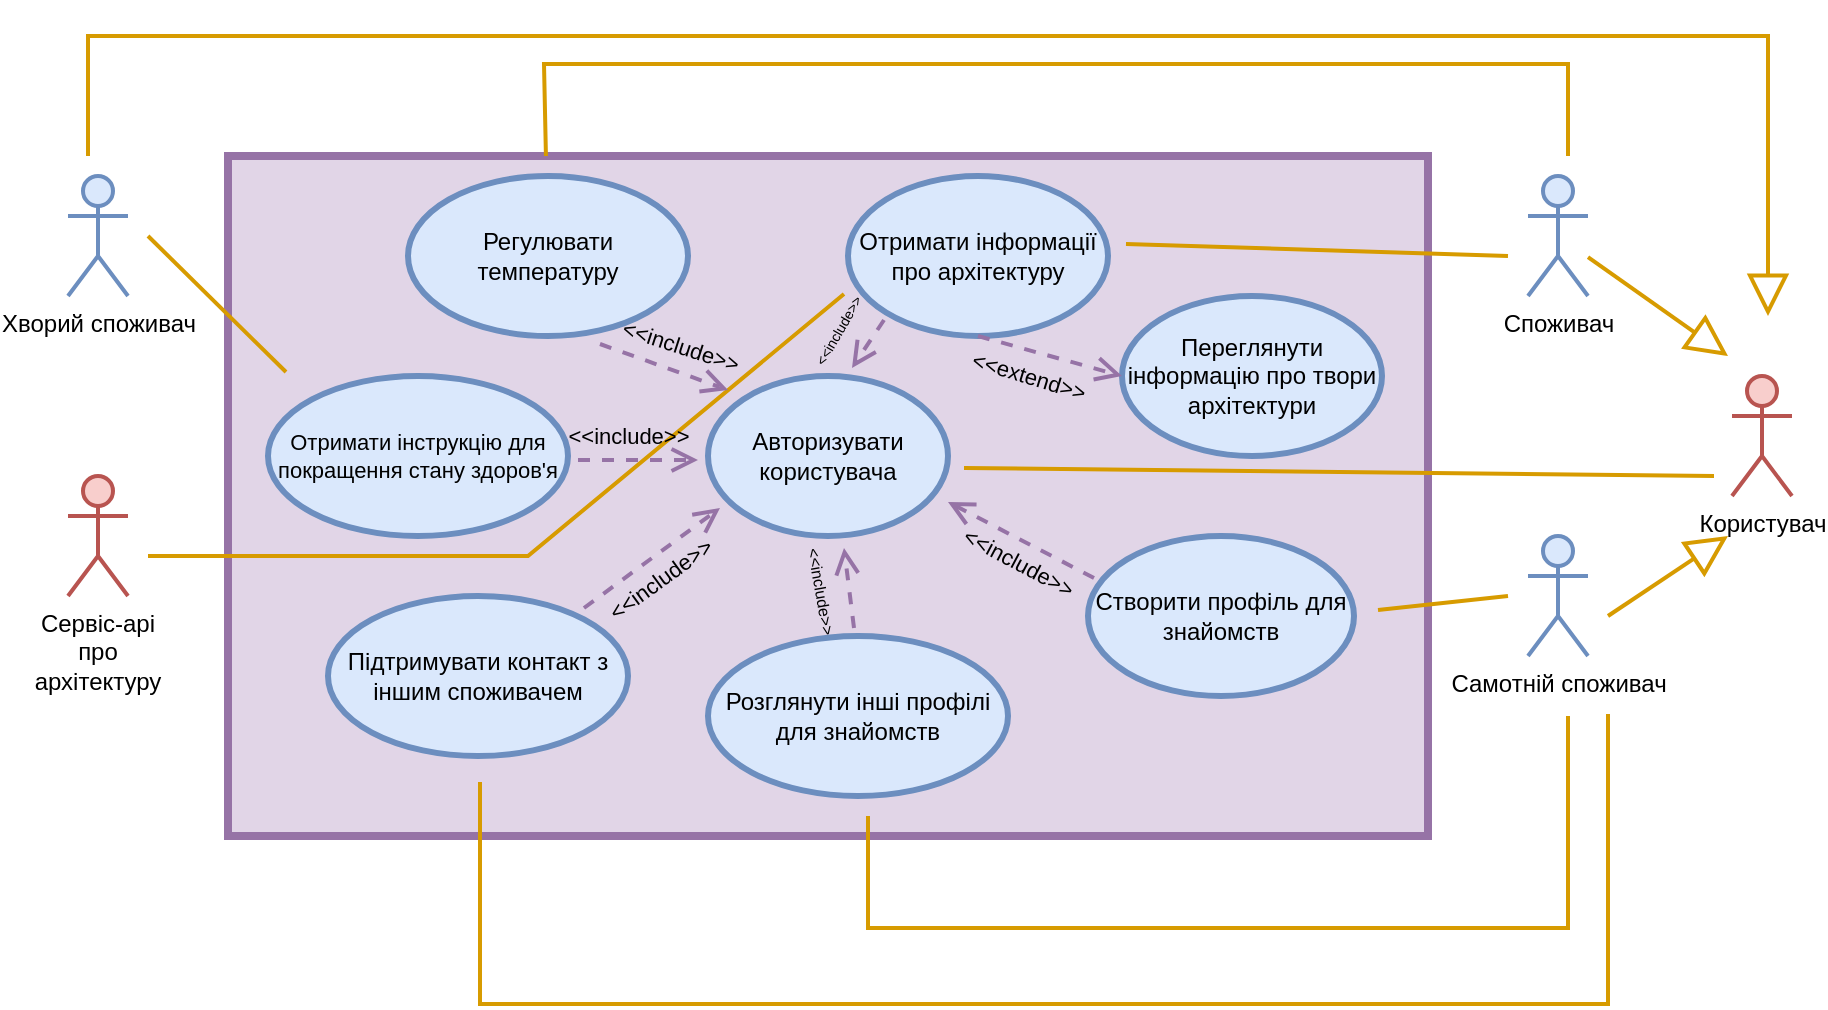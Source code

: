 <mxfile version="20.3.0" type="google"><diagram id="sZy7QvhaJ3p7N80DQnoZ" name="Page-1"><mxGraphModel grid="1" page="1" gridSize="10" guides="1" tooltips="1" connect="1" arrows="1" fold="1" pageScale="1" pageWidth="827" pageHeight="1169" math="0" shadow="0"><root><mxCell id="0"/><mxCell id="1" parent="0"/><mxCell id="dYfooo_JBhy-FhwJGxgP-1" value="" style="rounded=0;whiteSpace=wrap;html=1;fontSize=12;align=center;sketch=0;spacing=2;strokeWidth=4;fillColor=#e1d5e7;strokeColor=#9673a6;" vertex="1" parent="1"><mxGeometry x="130" y="170" width="600" height="340" as="geometry"/></mxCell><mxCell id="dYfooo_JBhy-FhwJGxgP-2" value="Самотній споживач" style="shape=umlActor;verticalLabelPosition=bottom;verticalAlign=top;html=1;outlineConnect=0;strokeWidth=2;fillColor=#dae8fc;strokeColor=#6c8ebf;" vertex="1" parent="1"><mxGeometry x="780" y="360" width="30" height="60" as="geometry"/></mxCell><mxCell id="dYfooo_JBhy-FhwJGxgP-3" value="Споживач" style="shape=umlActor;verticalLabelPosition=bottom;verticalAlign=top;html=1;outlineConnect=0;strokeWidth=2;fillColor=#dae8fc;strokeColor=#6c8ebf;" vertex="1" parent="1"><mxGeometry x="780" y="180" width="30" height="60" as="geometry"/></mxCell><mxCell id="dYfooo_JBhy-FhwJGxgP-4" value="Cервіс-api про архітектуру" style="shape=umlActor;verticalLabelPosition=bottom;verticalAlign=top;html=1;outlineConnect=0;strokeWidth=2;whiteSpace=wrap;fillColor=#f8cecc;strokeColor=#b85450;" vertex="1" parent="1"><mxGeometry x="50" y="330" width="30" height="60" as="geometry"/></mxCell><mxCell id="dYfooo_JBhy-FhwJGxgP-5" value="Хворий споживач" style="shape=umlActor;verticalLabelPosition=bottom;verticalAlign=top;html=1;outlineConnect=0;strokeWidth=2;fillColor=#dae8fc;strokeColor=#6c8ebf;" vertex="1" parent="1"><mxGeometry x="50" y="180" width="30" height="60" as="geometry"/></mxCell><mxCell id="dYfooo_JBhy-FhwJGxgP-11" value="Користувач" style="shape=umlActor;verticalLabelPosition=bottom;verticalAlign=top;html=1;outlineConnect=0;strokeWidth=2;fillColor=#f8cecc;strokeColor=#b85450;" vertex="1" parent="1"><mxGeometry x="882" y="280" width="30" height="60" as="geometry"/></mxCell><mxCell id="dYfooo_JBhy-FhwJGxgP-12" value="Авторизувати користувача" style="ellipse;whiteSpace=wrap;html=1;strokeWidth=3;fillColor=#dae8fc;strokeColor=#6c8ebf;" vertex="1" parent="1"><mxGeometry x="370" y="280" width="120" height="80" as="geometry"/></mxCell><mxCell id="dYfooo_JBhy-FhwJGxgP-13" value="" style="endArrow=block;endFill=0;endSize=16;html=1;rounded=0;strokeWidth=2;startSize=0;fillColor=#ffe6cc;strokeColor=#d79b00;" edge="1" parent="1"><mxGeometry width="160" relative="1" as="geometry"><mxPoint x="820" y="400" as="sourcePoint"/><mxPoint x="880" y="360" as="targetPoint"/></mxGeometry></mxCell><mxCell id="dYfooo_JBhy-FhwJGxgP-14" value="" style="endArrow=block;endFill=0;endSize=16;html=1;rounded=0;strokeWidth=2;startSize=0;fillColor=#ffe6cc;strokeColor=#d79b00;" edge="1" parent="1" source="dYfooo_JBhy-FhwJGxgP-3"><mxGeometry width="160" relative="1" as="geometry"><mxPoint x="892" y="180" as="sourcePoint"/><mxPoint x="880" y="270" as="targetPoint"/></mxGeometry></mxCell><mxCell id="dYfooo_JBhy-FhwJGxgP-15" value="" style="endArrow=none;endFill=0;endSize=24;html=1;rounded=0;strokeWidth=2;fillColor=#ffe6cc;strokeColor=#d79b00;" edge="1" parent="1"><mxGeometry width="160" relative="1" as="geometry"><mxPoint x="498" y="326" as="sourcePoint"/><mxPoint x="873" y="330" as="targetPoint"/></mxGeometry></mxCell><mxCell id="dYfooo_JBhy-FhwJGxgP-17" value="" style="endArrow=block;endFill=0;endSize=16;html=1;rounded=0;strokeWidth=2;startSize=0;edgeStyle=orthogonalEdgeStyle;fillColor=#ffe6cc;strokeColor=#d79b00;" edge="1" parent="1"><mxGeometry width="160" relative="1" as="geometry"><mxPoint x="60" y="170" as="sourcePoint"/><mxPoint x="900" y="250" as="targetPoint"/><Array as="points"><mxPoint x="60" y="110"/><mxPoint x="900" y="110"/></Array></mxGeometry></mxCell><mxCell id="dYfooo_JBhy-FhwJGxgP-19" value="Створити профіль для знайомств" style="ellipse;whiteSpace=wrap;html=1;strokeWidth=3;fillColor=#dae8fc;strokeColor=#6c8ebf;" vertex="1" parent="1"><mxGeometry x="560" y="360" width="133" height="80" as="geometry"/></mxCell><mxCell id="dYfooo_JBhy-FhwJGxgP-20" value="" style="endArrow=none;endFill=0;endSize=24;html=1;rounded=0;strokeWidth=2;fillColor=#ffe6cc;strokeColor=#d79b00;" edge="1" parent="1"><mxGeometry width="160" relative="1" as="geometry"><mxPoint x="705" y="397" as="sourcePoint"/><mxPoint x="770" y="390" as="targetPoint"/></mxGeometry></mxCell><mxCell id="dYfooo_JBhy-FhwJGxgP-22" value="Розглянути інші профілі для знайомств" style="ellipse;whiteSpace=wrap;html=1;strokeWidth=3;fillColor=#dae8fc;strokeColor=#6c8ebf;fontStyle=0" vertex="1" parent="1"><mxGeometry x="370" y="410" width="150" height="80" as="geometry"/></mxCell><mxCell id="dYfooo_JBhy-FhwJGxgP-24" value="Підтримувати контакт з іншим споживачем" style="ellipse;whiteSpace=wrap;html=1;strokeWidth=3;fillColor=#dae8fc;strokeColor=#6c8ebf;" vertex="1" parent="1"><mxGeometry x="180" y="390" width="150" height="80" as="geometry"/></mxCell><mxCell id="dYfooo_JBhy-FhwJGxgP-25" value="" style="endArrow=none;endFill=0;endSize=24;html=1;rounded=0;strokeWidth=2;edgeStyle=orthogonalEdgeStyle;fillColor=#ffe6cc;strokeColor=#d79b00;" edge="1" parent="1"><mxGeometry width="160" relative="1" as="geometry"><mxPoint x="450" y="500" as="sourcePoint"/><mxPoint x="800" y="450" as="targetPoint"/><Array as="points"><mxPoint x="450" y="500"/><mxPoint x="450" y="556"/><mxPoint x="800" y="556"/></Array></mxGeometry></mxCell><mxCell id="dYfooo_JBhy-FhwJGxgP-26" value="" style="endArrow=none;endFill=0;endSize=24;html=1;rounded=0;strokeWidth=2;edgeStyle=orthogonalEdgeStyle;fillColor=#ffe6cc;strokeColor=#d79b00;" edge="1" parent="1"><mxGeometry width="160" relative="1" as="geometry"><mxPoint x="256" y="483" as="sourcePoint"/><mxPoint x="820" y="450" as="targetPoint"/><Array as="points"><mxPoint x="256" y="594"/><mxPoint x="820" y="594"/><mxPoint x="820" y="449"/></Array></mxGeometry></mxCell><mxCell id="dYfooo_JBhy-FhwJGxgP-27" value="Переглянути інформацію про твори архітектури" style="ellipse;whiteSpace=wrap;html=1;strokeWidth=3;fillColor=#dae8fc;strokeColor=#6c8ebf;" vertex="1" parent="1"><mxGeometry x="577" y="240" width="130" height="80" as="geometry"/></mxCell><mxCell id="dYfooo_JBhy-FhwJGxgP-29" value="" style="endArrow=none;endFill=0;endSize=24;html=1;rounded=0;strokeWidth=2;fillColor=#ffe6cc;strokeColor=#d79b00;" edge="1" parent="1"><mxGeometry width="160" relative="1" as="geometry"><mxPoint x="579" y="214" as="sourcePoint"/><mxPoint x="770" y="220" as="targetPoint"/></mxGeometry></mxCell><mxCell id="dYfooo_JBhy-FhwJGxgP-30" value="Отримати інформації про архітектуру" style="ellipse;whiteSpace=wrap;html=1;strokeWidth=3;fillColor=#dae8fc;strokeColor=#6c8ebf;" vertex="1" parent="1"><mxGeometry x="440" y="180" width="130" height="80" as="geometry"/></mxCell><mxCell id="dYfooo_JBhy-FhwJGxgP-33" value="" style="endArrow=none;endFill=0;endSize=24;html=1;rounded=0;strokeWidth=2;fillColor=#ffe6cc;strokeColor=#d79b00;" edge="1" parent="1"><mxGeometry width="160" relative="1" as="geometry"><mxPoint x="90" y="370" as="sourcePoint"/><mxPoint x="438" y="239" as="targetPoint"/><Array as="points"><mxPoint x="280" y="370"/></Array></mxGeometry></mxCell><mxCell id="dYfooo_JBhy-FhwJGxgP-35" value="Регулювати температуру" style="ellipse;whiteSpace=wrap;html=1;strokeWidth=3;fillColor=#dae8fc;strokeColor=#6c8ebf;" vertex="1" parent="1"><mxGeometry x="220" y="180" width="140" height="80" as="geometry"/></mxCell><mxCell id="dYfooo_JBhy-FhwJGxgP-36" value="" style="endArrow=none;endFill=0;endSize=24;html=1;rounded=0;strokeWidth=2;edgeStyle=orthogonalEdgeStyle;fillColor=#ffe6cc;strokeColor=#d79b00;" edge="1" parent="1"><mxGeometry width="160" relative="1" as="geometry"><mxPoint x="288.97" y="169.97" as="sourcePoint"/><mxPoint x="800" y="170" as="targetPoint"/><Array as="points"><mxPoint x="288" y="170"/><mxPoint x="288" y="124"/><mxPoint x="800" y="124"/><mxPoint x="800" y="136"/></Array></mxGeometry></mxCell><mxCell id="dYfooo_JBhy-FhwJGxgP-37" value="&lt;font style=&quot;font-size: 11px;&quot;&gt;Отримати інструкцію для покращення стану здоров'я&lt;/font&gt;" style="ellipse;whiteSpace=wrap;html=1;strokeWidth=3;fontSize=11;fillColor=#dae8fc;strokeColor=#6c8ebf;" vertex="1" parent="1"><mxGeometry x="150" y="280" width="150" height="80" as="geometry"/></mxCell><mxCell id="dYfooo_JBhy-FhwJGxgP-38" value="" style="endArrow=none;endFill=0;endSize=24;html=1;rounded=0;strokeWidth=2;fillColor=#ffe6cc;strokeColor=#d79b00;" edge="1" parent="1"><mxGeometry width="160" relative="1" as="geometry"><mxPoint x="90" y="210" as="sourcePoint"/><mxPoint x="159" y="278" as="targetPoint"/><Array as="points"/></mxGeometry></mxCell><mxCell id="9fEKiGdbwUsblt9v0kQr-1" value="" style="endArrow=open;html=1;rounded=0;strokeWidth=2;fillColor=#e1d5e7;strokeColor=#9673a6;labelBackgroundColor=none;endFill=0;endSize=9;entryX=0;entryY=0.5;entryDx=0;entryDy=0;exitX=0.5;exitY=1;exitDx=0;exitDy=0;dashed=1;" edge="1" parent="1" source="dYfooo_JBhy-FhwJGxgP-30" target="dYfooo_JBhy-FhwJGxgP-27"><mxGeometry width="50" height="50" relative="1" as="geometry"><mxPoint x="440" y="340" as="sourcePoint"/><mxPoint x="490" y="290" as="targetPoint"/></mxGeometry></mxCell><mxCell id="9fEKiGdbwUsblt9v0kQr-2" value="&amp;lt;&amp;lt;extend&amp;gt;&amp;gt;" style="edgeLabel;html=1;align=center;verticalAlign=middle;resizable=0;points=[];labelBackgroundColor=none;horizontal=1;rotation=17;" connectable="0" vertex="1" parent="9fEKiGdbwUsblt9v0kQr-1"><mxGeometry x="-0.307" relative="1" as="geometry"><mxPoint y="13" as="offset"/></mxGeometry></mxCell><mxCell id="9fEKiGdbwUsblt9v0kQr-3" value="" style="endArrow=open;html=1;rounded=0;strokeWidth=2;fillColor=#e1d5e7;strokeColor=#9673a6;labelBackgroundColor=none;endFill=0;endSize=9;dashed=1;" edge="1" parent="1"><mxGeometry width="50" height="50" relative="1" as="geometry"><mxPoint x="563" y="381" as="sourcePoint"/><mxPoint x="490" y="343" as="targetPoint"/></mxGeometry></mxCell><mxCell id="9fEKiGdbwUsblt9v0kQr-4" value="&amp;lt;&amp;lt;include&amp;gt;&amp;gt;" style="edgeLabel;html=1;align=center;verticalAlign=middle;resizable=0;points=[];labelBackgroundColor=none;horizontal=1;rotation=28;" connectable="0" vertex="1" parent="9fEKiGdbwUsblt9v0kQr-3"><mxGeometry x="-0.307" relative="1" as="geometry"><mxPoint x="-13" y="5" as="offset"/></mxGeometry></mxCell><mxCell id="9fEKiGdbwUsblt9v0kQr-7" value="" style="endArrow=open;html=1;rounded=0;strokeWidth=2;fillColor=#e1d5e7;strokeColor=#9673a6;labelBackgroundColor=none;endFill=0;endSize=9;dashed=1;" edge="1" parent="1"><mxGeometry width="50" height="50" relative="1" as="geometry"><mxPoint x="443" y="406" as="sourcePoint"/><mxPoint x="438" y="366" as="targetPoint"/></mxGeometry></mxCell><mxCell id="9fEKiGdbwUsblt9v0kQr-8" value="&amp;lt;&amp;lt;include&amp;gt;&amp;gt;" style="edgeLabel;html=1;align=center;verticalAlign=middle;resizable=0;points=[];labelBackgroundColor=none;horizontal=1;rotation=80;fontSize=8;" connectable="0" vertex="1" parent="9fEKiGdbwUsblt9v0kQr-7"><mxGeometry x="-0.307" relative="1" as="geometry"><mxPoint x="-15" y="-5" as="offset"/></mxGeometry></mxCell><mxCell id="9fEKiGdbwUsblt9v0kQr-9" value="" style="endArrow=open;html=1;rounded=0;strokeWidth=2;fillColor=#e1d5e7;strokeColor=#9673a6;labelBackgroundColor=none;endFill=0;endSize=9;dashed=1;" edge="1" parent="1"><mxGeometry width="50" height="50" relative="1" as="geometry"><mxPoint x="308" y="396" as="sourcePoint"/><mxPoint x="376" y="346" as="targetPoint"/></mxGeometry></mxCell><mxCell id="9fEKiGdbwUsblt9v0kQr-10" value="&amp;lt;&amp;lt;include&amp;gt;&amp;gt;" style="edgeLabel;html=1;align=center;verticalAlign=middle;resizable=0;points=[];labelBackgroundColor=none;horizontal=1;rotation=324;" connectable="0" vertex="1" parent="9fEKiGdbwUsblt9v0kQr-9"><mxGeometry x="-0.307" relative="1" as="geometry"><mxPoint x="14" y="3" as="offset"/></mxGeometry></mxCell><mxCell id="9fEKiGdbwUsblt9v0kQr-11" value="" style="endArrow=open;html=1;rounded=0;strokeWidth=2;fillColor=#e1d5e7;strokeColor=#9673a6;labelBackgroundColor=none;endFill=0;endSize=9;dashed=1;" edge="1" parent="1"><mxGeometry width="50" height="50" relative="1" as="geometry"><mxPoint x="305" y="322" as="sourcePoint"/><mxPoint x="365" y="322" as="targetPoint"/></mxGeometry></mxCell><mxCell id="9fEKiGdbwUsblt9v0kQr-12" value="&amp;lt;&amp;lt;include&amp;gt;&amp;gt;" style="edgeLabel;html=1;align=center;verticalAlign=middle;resizable=0;points=[];labelBackgroundColor=none;horizontal=1;rotation=0;" connectable="0" vertex="1" parent="9fEKiGdbwUsblt9v0kQr-11"><mxGeometry x="-0.307" relative="1" as="geometry"><mxPoint x="4" y="-12" as="offset"/></mxGeometry></mxCell><mxCell id="9fEKiGdbwUsblt9v0kQr-13" value="" style="endArrow=open;html=1;rounded=0;strokeWidth=2;fillColor=#e1d5e7;strokeColor=#9673a6;labelBackgroundColor=none;endFill=0;endSize=9;dashed=1;" edge="1" parent="1"><mxGeometry width="50" height="50" relative="1" as="geometry"><mxPoint x="316" y="264" as="sourcePoint"/><mxPoint x="380" y="287" as="targetPoint"/></mxGeometry></mxCell><mxCell id="9fEKiGdbwUsblt9v0kQr-14" value="&amp;lt;&amp;lt;include&amp;gt;&amp;gt;" style="edgeLabel;html=1;align=center;verticalAlign=middle;resizable=0;points=[];labelBackgroundColor=none;horizontal=1;rotation=18;" connectable="0" vertex="1" parent="9fEKiGdbwUsblt9v0kQr-13"><mxGeometry x="-0.307" relative="1" as="geometry"><mxPoint x="18" y="-7" as="offset"/></mxGeometry></mxCell><mxCell id="9fEKiGdbwUsblt9v0kQr-15" value="" style="endArrow=open;html=1;rounded=0;strokeWidth=2;fillColor=#e1d5e7;strokeColor=#9673a6;labelBackgroundColor=none;endFill=0;endSize=9;dashed=1;" edge="1" parent="1"><mxGeometry width="50" height="50" relative="1" as="geometry"><mxPoint x="458" y="252" as="sourcePoint"/><mxPoint x="442" y="276" as="targetPoint"/></mxGeometry></mxCell><mxCell id="9fEKiGdbwUsblt9v0kQr-16" value="&amp;lt;&amp;lt;include&amp;gt;&amp;gt;" style="edgeLabel;html=1;align=center;verticalAlign=middle;resizable=0;points=[];labelBackgroundColor=none;horizontal=1;rotation=300;fontSize=7;" connectable="0" vertex="1" parent="9fEKiGdbwUsblt9v0kQr-15"><mxGeometry x="-0.307" relative="1" as="geometry"><mxPoint x="-17" y="-2" as="offset"/></mxGeometry></mxCell></root></mxGraphModel></diagram></mxfile>